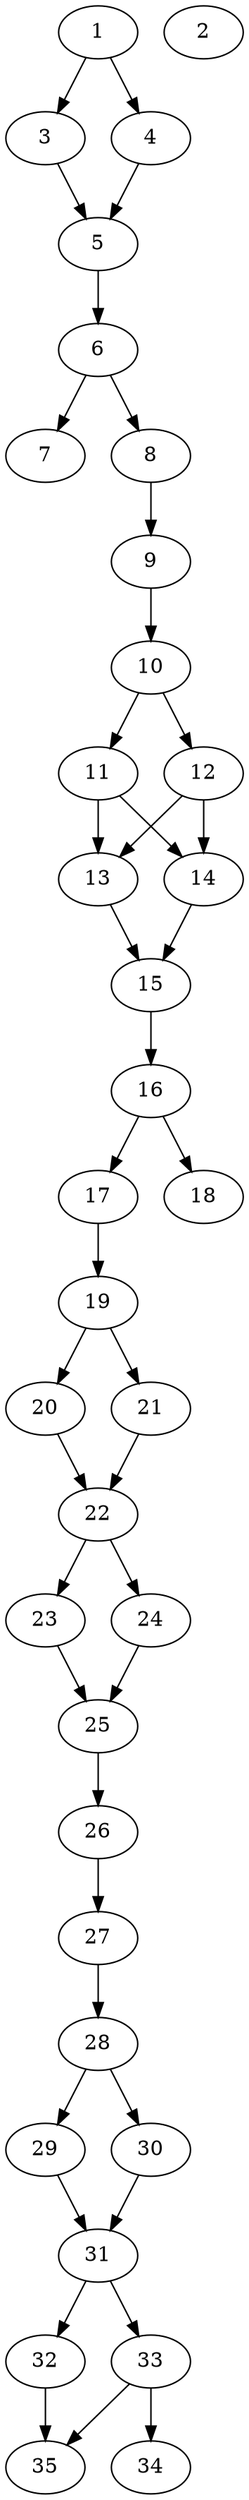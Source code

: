 // DAG automatically generated by daggen at Thu Oct  3 14:05:37 2019
// ./daggen --dot -n 35 --ccr 0.4 --fat 0.3 --regular 0.5 --density 0.9 --mindata 5242880 --maxdata 52428800 
digraph G {
  1 [size="125166080", alpha="0.00", expect_size="50066432"] 
  1 -> 3 [size ="50066432"]
  1 -> 4 [size ="50066432"]
  2 [size="48394240", alpha="0.10", expect_size="19357696"] 
  3 [size="103214080", alpha="0.10", expect_size="41285632"] 
  3 -> 5 [size ="41285632"]
  4 [size="105420800", alpha="0.00", expect_size="42168320"] 
  4 -> 5 [size ="42168320"]
  5 [size="23244800", alpha="0.13", expect_size="9297920"] 
  5 -> 6 [size ="9297920"]
  6 [size="87109120", alpha="0.20", expect_size="34843648"] 
  6 -> 7 [size ="34843648"]
  6 -> 8 [size ="34843648"]
  7 [size="63418880", alpha="0.11", expect_size="25367552"] 
  8 [size="67008000", alpha="0.16", expect_size="26803200"] 
  8 -> 9 [size ="26803200"]
  9 [size="110031360", alpha="0.04", expect_size="44012544"] 
  9 -> 10 [size ="44012544"]
  10 [size="58391040", alpha="0.14", expect_size="23356416"] 
  10 -> 11 [size ="23356416"]
  10 -> 12 [size ="23356416"]
  11 [size="47216640", alpha="0.03", expect_size="18886656"] 
  11 -> 13 [size ="18886656"]
  11 -> 14 [size ="18886656"]
  12 [size="47516160", alpha="0.13", expect_size="19006464"] 
  12 -> 13 [size ="19006464"]
  12 -> 14 [size ="19006464"]
  13 [size="108508160", alpha="0.19", expect_size="43403264"] 
  13 -> 15 [size ="43403264"]
  14 [size="49820160", alpha="0.10", expect_size="19928064"] 
  14 -> 15 [size ="19928064"]
  15 [size="51596800", alpha="0.02", expect_size="20638720"] 
  15 -> 16 [size ="20638720"]
  16 [size="127290880", alpha="0.20", expect_size="50916352"] 
  16 -> 17 [size ="50916352"]
  16 -> 18 [size ="50916352"]
  17 [size="125529600", alpha="0.19", expect_size="50211840"] 
  17 -> 19 [size ="50211840"]
  18 [size="70077440", alpha="0.17", expect_size="28030976"] 
  19 [size="45547520", alpha="0.02", expect_size="18219008"] 
  19 -> 20 [size ="18219008"]
  19 -> 21 [size ="18219008"]
  20 [size="66708480", alpha="0.14", expect_size="26683392"] 
  20 -> 22 [size ="26683392"]
  21 [size="31948800", alpha="0.06", expect_size="12779520"] 
  21 -> 22 [size ="12779520"]
  22 [size="47764480", alpha="0.04", expect_size="19105792"] 
  22 -> 23 [size ="19105792"]
  22 -> 24 [size ="19105792"]
  23 [size="121582080", alpha="0.16", expect_size="48632832"] 
  23 -> 25 [size ="48632832"]
  24 [size="118323200", alpha="0.05", expect_size="47329280"] 
  24 -> 25 [size ="47329280"]
  25 [size="59888640", alpha="0.15", expect_size="23955456"] 
  25 -> 26 [size ="23955456"]
  26 [size="72256000", alpha="0.18", expect_size="28902400"] 
  26 -> 27 [size ="28902400"]
  27 [size="70517760", alpha="0.09", expect_size="28207104"] 
  27 -> 28 [size ="28207104"]
  28 [size="64409600", alpha="0.10", expect_size="25763840"] 
  28 -> 29 [size ="25763840"]
  28 -> 30 [size ="25763840"]
  29 [size="46538240", alpha="0.06", expect_size="18615296"] 
  29 -> 31 [size ="18615296"]
  30 [size="57794560", alpha="0.11", expect_size="23117824"] 
  30 -> 31 [size ="23117824"]
  31 [size="25285120", alpha="0.01", expect_size="10114048"] 
  31 -> 32 [size ="10114048"]
  31 -> 33 [size ="10114048"]
  32 [size="61068800", alpha="0.17", expect_size="24427520"] 
  32 -> 35 [size ="24427520"]
  33 [size="82470400", alpha="0.10", expect_size="32988160"] 
  33 -> 34 [size ="32988160"]
  33 -> 35 [size ="32988160"]
  34 [size="61634560", alpha="0.08", expect_size="24653824"] 
  35 [size="90872320", alpha="0.13", expect_size="36348928"] 
}
